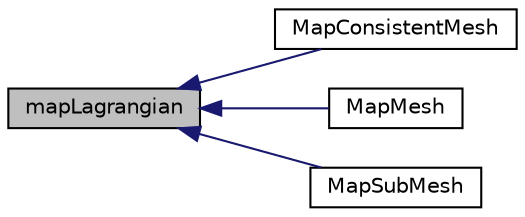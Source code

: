 digraph "mapLagrangian"
{
  bgcolor="transparent";
  edge [fontname="Helvetica",fontsize="10",labelfontname="Helvetica",labelfontsize="10"];
  node [fontname="Helvetica",fontsize="10",shape=record];
  rankdir="LR";
  Node1 [label="mapLagrangian",height=0.2,width=0.4,color="black", fillcolor="grey75", style="filled", fontcolor="black"];
  Node1 -> Node2 [dir="back",color="midnightblue",fontsize="10",style="solid",fontname="Helvetica"];
  Node2 [label="MapConsistentMesh",height=0.2,width=0.4,color="black",URL="$a10725.html#a20e8c02336fc3cf5cbc64ed7ef0cddfb"];
  Node1 -> Node3 [dir="back",color="midnightblue",fontsize="10",style="solid",fontname="Helvetica"];
  Node3 [label="MapMesh",height=0.2,width=0.4,color="black",URL="$a10725.html#aa25cc8381bdba2d325007f746064488c"];
  Node1 -> Node4 [dir="back",color="midnightblue",fontsize="10",style="solid",fontname="Helvetica"];
  Node4 [label="MapSubMesh",height=0.2,width=0.4,color="black",URL="$a10725.html#a3c1f544ddbea63d5be9d8a63bdcfff7e"];
}
